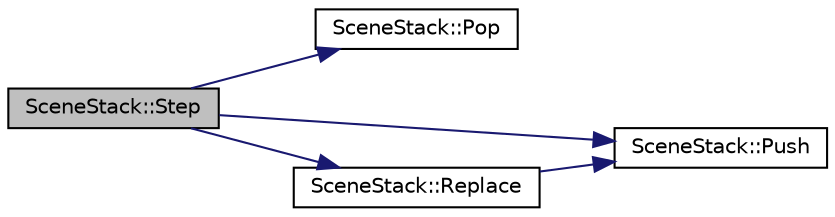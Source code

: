 digraph "SceneStack::Step"
{
  edge [fontname="Helvetica",fontsize="10",labelfontname="Helvetica",labelfontsize="10"];
  node [fontname="Helvetica",fontsize="10",shape=record];
  rankdir="LR";
  Node1 [label="SceneStack::Step",height=0.2,width=0.4,color="black", fillcolor="grey75", style="filled", fontcolor="black"];
  Node1 -> Node2 [color="midnightblue",fontsize="10",style="solid",fontname="Helvetica"];
  Node2 [label="SceneStack::Pop",height=0.2,width=0.4,color="black", fillcolor="white", style="filled",URL="$d8/d15/class_scene_stack.html#af4d62b97042d923102dda95a11978c3d",tooltip="Stop and remove the current scene from the stack, unless there is only one or zero scene in the stack..."];
  Node1 -> Node3 [color="midnightblue",fontsize="10",style="solid",fontname="Helvetica"];
  Node3 [label="SceneStack::Push",height=0.2,width=0.4,color="black", fillcolor="white", style="filled",URL="$d8/d15/class_scene_stack.html#a2106405187c3d649f92bd5580b9f6e93",tooltip="Load a new scene on the top of the stack. This scene becomes the current scene and is the one played ..."];
  Node1 -> Node4 [color="midnightblue",fontsize="10",style="solid",fontname="Helvetica"];
  Node4 [label="SceneStack::Replace",height=0.2,width=0.4,color="black", fillcolor="white", style="filled",URL="$d8/d15/class_scene_stack.html#adfee390c5fde207b056541cf4ae871a8",tooltip="Replace the current scene by a new one. This new scene becomes the current scene and is the one playe..."];
  Node4 -> Node3 [color="midnightblue",fontsize="10",style="solid",fontname="Helvetica"];
}
